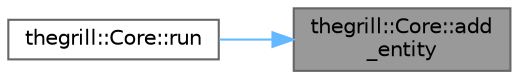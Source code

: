 digraph "thegrill::Core::add_entity"
{
 // LATEX_PDF_SIZE
  bgcolor="transparent";
  edge [fontname=Helvetica,fontsize=10,labelfontname=Helvetica,labelfontsize=10];
  node [fontname=Helvetica,fontsize=10,shape=box,height=0.2,width=0.4];
  rankdir="RL";
  Node1 [id="Node000001",label="thegrill::Core::add\l_entity",height=0.2,width=0.4,color="gray40", fillcolor="grey60", style="filled", fontcolor="black",tooltip=" "];
  Node1 -> Node2 [id="edge1_Node000001_Node000002",dir="back",color="steelblue1",style="solid",tooltip=" "];
  Node2 [id="Node000002",label="thegrill::Core::run",height=0.2,width=0.4,color="grey40", fillcolor="white", style="filled",URL="$structthegrill_1_1_core.html#adc31313e6c0543ef1dec298eff3c211a",tooltip="Runs the main game loop."];
}
